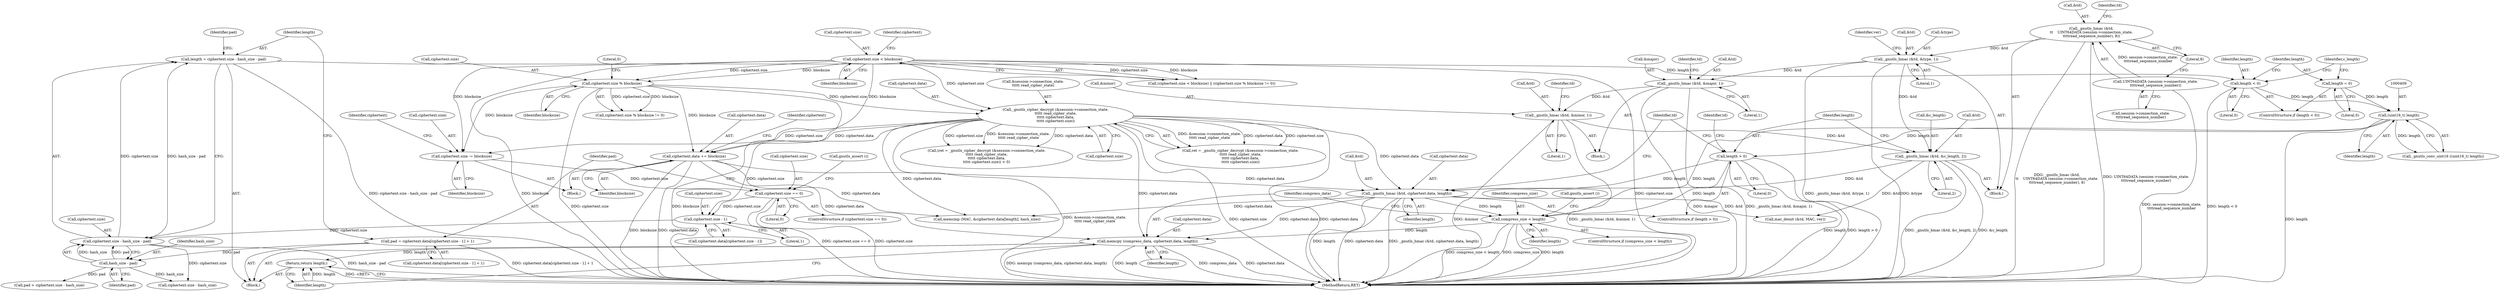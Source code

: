 digraph "0_savannah_bc8102405fda11ea00ca3b42acc4f4bce9d6e97b_0@API" {
"1000505" [label="(Call,memcpy (compress_data, ciphertext.data, length))"];
"1000293" [label="(Call,ciphertext.data += blocksize)"];
"1000247" [label="(Call,ciphertext.size % blocksize)"];
"1000241" [label="(Call,ciphertext.size < blocksize)"];
"1000261" [label="(Call,_gnutls_cipher_decrypt (&session->connection_state.\n\t\t\t\t\t read_cipher_state,\n\t\t\t\t\t ciphertext.data,\n\t\t\t\t\t ciphertext.size))"];
"1000463" [label="(Call,_gnutls_hmac (&td, ciphertext.data, length))"];
"1000453" [label="(Call,_gnutls_hmac (&td, &c_length, 2))"];
"1000430" [label="(Call,_gnutls_hmac (&td, &type, 1))"];
"1000420" [label="(Call,_gnutls_hmac (&td,\n\t\t    UINT64DATA (session->connection_state.\n\t\t\t\tread_sequence_number), 8))"];
"1000423" [label="(Call,UINT64DATA (session->connection_state.\n\t\t\t\tread_sequence_number))"];
"1000447" [label="(Call,_gnutls_hmac (&td, &minor, 1))"];
"1000441" [label="(Call,_gnutls_hmac (&td, &major, 1))"];
"1000460" [label="(Call,length > 0)"];
"1000408" [label="(Call,(uint16_t) length)"];
"1000402" [label="(Call,length = 0)"];
"1000399" [label="(Call,length < 0)"];
"1000321" [label="(Call,length = ciphertext.size - hash_size - pad)"];
"1000323" [label="(Call,ciphertext.size - hash_size - pad)"];
"1000315" [label="(Call,ciphertext.size - 1)"];
"1000299" [label="(Call,ciphertext.size == 0)"];
"1000288" [label="(Call,ciphertext.size -= blocksize)"];
"1000327" [label="(Call,hash_size - pad)"];
"1000308" [label="(Call,pad = ciphertext.data[ciphertext.size - 1] + 1)"];
"1000498" [label="(Call,compress_size < length)"];
"1000511" [label="(Return,return length;)"];
"1000328" [label="(Identifier,hash_size)"];
"1000331" [label="(Call,pad > ciphertext.size - hash_size)"];
"1000453" [label="(Call,_gnutls_hmac (&td, &c_length, 2))"];
"1000402" [label="(Call,length = 0)"];
"1000329" [label="(Identifier,pad)"];
"1000294" [label="(Call,ciphertext.data)"];
"1000310" [label="(Call,ciphertext.data[ciphertext.size - 1] + 1)"];
"1000245" [label="(Identifier,blocksize)"];
"1000447" [label="(Call,_gnutls_hmac (&td, &minor, 1))"];
"1000407" [label="(Call,_gnutls_conv_uint16 ((uint16_t) length))"];
"1000435" [label="(Literal,1)"];
"1000258" [label="(Call,(ret = _gnutls_cipher_decrypt (&session->connection_state.\n\t\t\t\t\t read_cipher_state,\n\t\t\t\t\t ciphertext.data,\n\t\t\t\t\t ciphertext.size)) < 0)"];
"1000438" [label="(Identifier,ver)"];
"1000460" [label="(Call,length > 0)"];
"1000440" [label="(Block,)"];
"1000401" [label="(Literal,0)"];
"1000118" [label="(Block,)"];
"1000246" [label="(Call,ciphertext.size % blocksize != 0)"];
"1000271" [label="(Call,ciphertext.size)"];
"1000458" [label="(Literal,2)"];
"1000513" [label="(MethodReturn,RET)"];
"1000510" [label="(Identifier,length)"];
"1000300" [label="(Call,ciphertext.size)"];
"1000456" [label="(Call,&c_length)"];
"1000449" [label="(Identifier,td)"];
"1000261" [label="(Call,_gnutls_cipher_decrypt (&session->connection_state.\n\t\t\t\t\t read_cipher_state,\n\t\t\t\t\t ciphertext.data,\n\t\t\t\t\t ciphertext.size))"];
"1000248" [label="(Call,ciphertext.size)"];
"1000421" [label="(Call,&td)"];
"1000455" [label="(Identifier,td)"];
"1000287" [label="(Block,)"];
"1000408" [label="(Call,(uint16_t) length)"];
"1000309" [label="(Identifier,pad)"];
"1000465" [label="(Identifier,td)"];
"1000459" [label="(ControlStructure,if (length > 0))"];
"1000242" [label="(Call,ciphertext.size)"];
"1000410" [label="(Identifier,length)"];
"1000450" [label="(Call,&minor)"];
"1000424" [label="(Call,session->connection_state.\n\t\t\t\tread_sequence_number)"];
"1000298" [label="(ControlStructure,if (ciphertext.size == 0))"];
"1000315" [label="(Call,ciphertext.size - 1)"];
"1000429" [label="(Literal,8)"];
"1000241" [label="(Call,ciphertext.size < blocksize)"];
"1000499" [label="(Identifier,compress_size)"];
"1000463" [label="(Call,_gnutls_hmac (&td, ciphertext.data, length))"];
"1000483" [label="(Call,memcmp (MAC, &ciphertext.data[length], hash_size))"];
"1000461" [label="(Identifier,length)"];
"1000251" [label="(Identifier,blocksize)"];
"1000442" [label="(Call,&td)"];
"1000247" [label="(Call,ciphertext.size % blocksize)"];
"1000431" [label="(Call,&td)"];
"1000321" [label="(Call,length = ciphertext.size - hash_size - pad)"];
"1000323" [label="(Call,ciphertext.size - hash_size - pad)"];
"1000324" [label="(Call,ciphertext.size)"];
"1000502" [label="(Call,gnutls_assert ())"];
"1000288" [label="(Call,ciphertext.size -= blocksize)"];
"1000462" [label="(Literal,0)"];
"1000403" [label="(Identifier,length)"];
"1000511" [label="(Return,return length;)"];
"1000322" [label="(Identifier,length)"];
"1000498" [label="(Call,compress_size < length)"];
"1000444" [label="(Call,&major)"];
"1000240" [label="(Call,(ciphertext.size < blocksize) || (ciphertext.size % blocksize != 0))"];
"1000419" [label="(Block,)"];
"1000295" [label="(Identifier,ciphertext)"];
"1000268" [label="(Call,ciphertext.data)"];
"1000500" [label="(Identifier,length)"];
"1000316" [label="(Call,ciphertext.size)"];
"1000327" [label="(Call,hash_size - pad)"];
"1000512" [label="(Identifier,length)"];
"1000420" [label="(Call,_gnutls_hmac (&td,\n\t\t    UINT64DATA (session->connection_state.\n\t\t\t\tread_sequence_number), 8))"];
"1000333" [label="(Call,ciphertext.size - hash_size)"];
"1000399" [label="(Call,length < 0)"];
"1000259" [label="(Call,ret = _gnutls_cipher_decrypt (&session->connection_state.\n\t\t\t\t\t read_cipher_state,\n\t\t\t\t\t ciphertext.data,\n\t\t\t\t\t ciphertext.size))"];
"1000472" [label="(Identifier,td)"];
"1000446" [label="(Literal,1)"];
"1000301" [label="(Identifier,ciphertext)"];
"1000293" [label="(Call,ciphertext.data += blocksize)"];
"1000406" [label="(Identifier,c_length)"];
"1000466" [label="(Call,ciphertext.data)"];
"1000319" [label="(Literal,1)"];
"1000433" [label="(Call,&type)"];
"1000332" [label="(Identifier,pad)"];
"1000506" [label="(Identifier,compress_data)"];
"1000400" [label="(Identifier,length)"];
"1000311" [label="(Call,ciphertext.data[ciphertext.size - 1])"];
"1000262" [label="(Call,&session->connection_state.\n\t\t\t\t\t read_cipher_state)"];
"1000464" [label="(Call,&td)"];
"1000469" [label="(Identifier,length)"];
"1000249" [label="(Identifier,ciphertext)"];
"1000505" [label="(Call,memcpy (compress_data, ciphertext.data, length))"];
"1000303" [label="(Literal,0)"];
"1000299" [label="(Call,ciphertext.size == 0)"];
"1000441" [label="(Call,_gnutls_hmac (&td, &major, 1))"];
"1000423" [label="(Call,UINT64DATA (session->connection_state.\n\t\t\t\tread_sequence_number))"];
"1000404" [label="(Literal,0)"];
"1000454" [label="(Call,&td)"];
"1000289" [label="(Call,ciphertext.size)"];
"1000470" [label="(Call,mac_deinit (&td, MAC, ver))"];
"1000497" [label="(ControlStructure,if (compress_size < length))"];
"1000448" [label="(Call,&td)"];
"1000432" [label="(Identifier,td)"];
"1000452" [label="(Literal,1)"];
"1000292" [label="(Identifier,blocksize)"];
"1000507" [label="(Call,ciphertext.data)"];
"1000297" [label="(Identifier,blocksize)"];
"1000398" [label="(ControlStructure,if (length < 0))"];
"1000305" [label="(Call,gnutls_assert ())"];
"1000430" [label="(Call,_gnutls_hmac (&td, &type, 1))"];
"1000308" [label="(Call,pad = ciphertext.data[ciphertext.size - 1] + 1)"];
"1000252" [label="(Literal,0)"];
"1000505" -> "1000118"  [label="AST: "];
"1000505" -> "1000510"  [label="CFG: "];
"1000506" -> "1000505"  [label="AST: "];
"1000507" -> "1000505"  [label="AST: "];
"1000510" -> "1000505"  [label="AST: "];
"1000512" -> "1000505"  [label="CFG: "];
"1000505" -> "1000513"  [label="DDG: compress_data"];
"1000505" -> "1000513"  [label="DDG: ciphertext.data"];
"1000505" -> "1000513"  [label="DDG: memcpy (compress_data, ciphertext.data, length)"];
"1000505" -> "1000513"  [label="DDG: length"];
"1000293" -> "1000505"  [label="DDG: ciphertext.data"];
"1000261" -> "1000505"  [label="DDG: ciphertext.data"];
"1000463" -> "1000505"  [label="DDG: ciphertext.data"];
"1000498" -> "1000505"  [label="DDG: length"];
"1000505" -> "1000511"  [label="DDG: length"];
"1000293" -> "1000287"  [label="AST: "];
"1000293" -> "1000297"  [label="CFG: "];
"1000294" -> "1000293"  [label="AST: "];
"1000297" -> "1000293"  [label="AST: "];
"1000301" -> "1000293"  [label="CFG: "];
"1000293" -> "1000513"  [label="DDG: ciphertext.data"];
"1000293" -> "1000513"  [label="DDG: blocksize"];
"1000247" -> "1000293"  [label="DDG: blocksize"];
"1000241" -> "1000293"  [label="DDG: blocksize"];
"1000261" -> "1000293"  [label="DDG: ciphertext.data"];
"1000293" -> "1000463"  [label="DDG: ciphertext.data"];
"1000293" -> "1000483"  [label="DDG: ciphertext.data"];
"1000247" -> "1000246"  [label="AST: "];
"1000247" -> "1000251"  [label="CFG: "];
"1000248" -> "1000247"  [label="AST: "];
"1000251" -> "1000247"  [label="AST: "];
"1000252" -> "1000247"  [label="CFG: "];
"1000247" -> "1000513"  [label="DDG: ciphertext.size"];
"1000247" -> "1000513"  [label="DDG: blocksize"];
"1000247" -> "1000246"  [label="DDG: ciphertext.size"];
"1000247" -> "1000246"  [label="DDG: blocksize"];
"1000241" -> "1000247"  [label="DDG: ciphertext.size"];
"1000241" -> "1000247"  [label="DDG: blocksize"];
"1000247" -> "1000261"  [label="DDG: ciphertext.size"];
"1000247" -> "1000288"  [label="DDG: blocksize"];
"1000241" -> "1000240"  [label="AST: "];
"1000241" -> "1000245"  [label="CFG: "];
"1000242" -> "1000241"  [label="AST: "];
"1000245" -> "1000241"  [label="AST: "];
"1000249" -> "1000241"  [label="CFG: "];
"1000240" -> "1000241"  [label="CFG: "];
"1000241" -> "1000513"  [label="DDG: ciphertext.size"];
"1000241" -> "1000513"  [label="DDG: blocksize"];
"1000241" -> "1000240"  [label="DDG: ciphertext.size"];
"1000241" -> "1000240"  [label="DDG: blocksize"];
"1000241" -> "1000261"  [label="DDG: ciphertext.size"];
"1000241" -> "1000288"  [label="DDG: blocksize"];
"1000261" -> "1000259"  [label="AST: "];
"1000261" -> "1000271"  [label="CFG: "];
"1000262" -> "1000261"  [label="AST: "];
"1000268" -> "1000261"  [label="AST: "];
"1000271" -> "1000261"  [label="AST: "];
"1000259" -> "1000261"  [label="CFG: "];
"1000261" -> "1000513"  [label="DDG: ciphertext.data"];
"1000261" -> "1000513"  [label="DDG: &session->connection_state.\n\t\t\t\t\t read_cipher_state"];
"1000261" -> "1000513"  [label="DDG: ciphertext.size"];
"1000261" -> "1000258"  [label="DDG: &session->connection_state.\n\t\t\t\t\t read_cipher_state"];
"1000261" -> "1000258"  [label="DDG: ciphertext.data"];
"1000261" -> "1000258"  [label="DDG: ciphertext.size"];
"1000261" -> "1000259"  [label="DDG: &session->connection_state.\n\t\t\t\t\t read_cipher_state"];
"1000261" -> "1000259"  [label="DDG: ciphertext.data"];
"1000261" -> "1000259"  [label="DDG: ciphertext.size"];
"1000261" -> "1000288"  [label="DDG: ciphertext.size"];
"1000261" -> "1000315"  [label="DDG: ciphertext.size"];
"1000261" -> "1000463"  [label="DDG: ciphertext.data"];
"1000261" -> "1000483"  [label="DDG: ciphertext.data"];
"1000463" -> "1000459"  [label="AST: "];
"1000463" -> "1000469"  [label="CFG: "];
"1000464" -> "1000463"  [label="AST: "];
"1000466" -> "1000463"  [label="AST: "];
"1000469" -> "1000463"  [label="AST: "];
"1000472" -> "1000463"  [label="CFG: "];
"1000463" -> "1000513"  [label="DDG: _gnutls_hmac (&td, ciphertext.data, length)"];
"1000463" -> "1000513"  [label="DDG: length"];
"1000463" -> "1000513"  [label="DDG: ciphertext.data"];
"1000453" -> "1000463"  [label="DDG: &td"];
"1000460" -> "1000463"  [label="DDG: length"];
"1000463" -> "1000470"  [label="DDG: &td"];
"1000463" -> "1000483"  [label="DDG: ciphertext.data"];
"1000463" -> "1000498"  [label="DDG: length"];
"1000453" -> "1000419"  [label="AST: "];
"1000453" -> "1000458"  [label="CFG: "];
"1000454" -> "1000453"  [label="AST: "];
"1000456" -> "1000453"  [label="AST: "];
"1000458" -> "1000453"  [label="AST: "];
"1000461" -> "1000453"  [label="CFG: "];
"1000453" -> "1000513"  [label="DDG: _gnutls_hmac (&td, &c_length, 2)"];
"1000453" -> "1000513"  [label="DDG: &c_length"];
"1000430" -> "1000453"  [label="DDG: &td"];
"1000447" -> "1000453"  [label="DDG: &td"];
"1000453" -> "1000470"  [label="DDG: &td"];
"1000430" -> "1000419"  [label="AST: "];
"1000430" -> "1000435"  [label="CFG: "];
"1000431" -> "1000430"  [label="AST: "];
"1000433" -> "1000430"  [label="AST: "];
"1000435" -> "1000430"  [label="AST: "];
"1000438" -> "1000430"  [label="CFG: "];
"1000430" -> "1000513"  [label="DDG: &type"];
"1000430" -> "1000513"  [label="DDG: _gnutls_hmac (&td, &type, 1)"];
"1000420" -> "1000430"  [label="DDG: &td"];
"1000430" -> "1000441"  [label="DDG: &td"];
"1000420" -> "1000419"  [label="AST: "];
"1000420" -> "1000429"  [label="CFG: "];
"1000421" -> "1000420"  [label="AST: "];
"1000423" -> "1000420"  [label="AST: "];
"1000429" -> "1000420"  [label="AST: "];
"1000432" -> "1000420"  [label="CFG: "];
"1000420" -> "1000513"  [label="DDG: _gnutls_hmac (&td,\n\t\t    UINT64DATA (session->connection_state.\n\t\t\t\tread_sequence_number), 8)"];
"1000420" -> "1000513"  [label="DDG: UINT64DATA (session->connection_state.\n\t\t\t\tread_sequence_number)"];
"1000423" -> "1000420"  [label="DDG: session->connection_state.\n\t\t\t\tread_sequence_number"];
"1000423" -> "1000424"  [label="CFG: "];
"1000424" -> "1000423"  [label="AST: "];
"1000429" -> "1000423"  [label="CFG: "];
"1000423" -> "1000513"  [label="DDG: session->connection_state.\n\t\t\t\tread_sequence_number"];
"1000447" -> "1000440"  [label="AST: "];
"1000447" -> "1000452"  [label="CFG: "];
"1000448" -> "1000447"  [label="AST: "];
"1000450" -> "1000447"  [label="AST: "];
"1000452" -> "1000447"  [label="AST: "];
"1000455" -> "1000447"  [label="CFG: "];
"1000447" -> "1000513"  [label="DDG: &minor"];
"1000447" -> "1000513"  [label="DDG: _gnutls_hmac (&td, &minor, 1)"];
"1000441" -> "1000447"  [label="DDG: &td"];
"1000441" -> "1000440"  [label="AST: "];
"1000441" -> "1000446"  [label="CFG: "];
"1000442" -> "1000441"  [label="AST: "];
"1000444" -> "1000441"  [label="AST: "];
"1000446" -> "1000441"  [label="AST: "];
"1000449" -> "1000441"  [label="CFG: "];
"1000441" -> "1000513"  [label="DDG: _gnutls_hmac (&td, &major, 1)"];
"1000441" -> "1000513"  [label="DDG: &major"];
"1000460" -> "1000459"  [label="AST: "];
"1000460" -> "1000462"  [label="CFG: "];
"1000461" -> "1000460"  [label="AST: "];
"1000462" -> "1000460"  [label="AST: "];
"1000465" -> "1000460"  [label="CFG: "];
"1000472" -> "1000460"  [label="CFG: "];
"1000460" -> "1000513"  [label="DDG: length"];
"1000460" -> "1000513"  [label="DDG: length > 0"];
"1000408" -> "1000460"  [label="DDG: length"];
"1000460" -> "1000498"  [label="DDG: length"];
"1000408" -> "1000407"  [label="AST: "];
"1000408" -> "1000410"  [label="CFG: "];
"1000409" -> "1000408"  [label="AST: "];
"1000410" -> "1000408"  [label="AST: "];
"1000407" -> "1000408"  [label="CFG: "];
"1000408" -> "1000513"  [label="DDG: length"];
"1000408" -> "1000407"  [label="DDG: length"];
"1000402" -> "1000408"  [label="DDG: length"];
"1000399" -> "1000408"  [label="DDG: length"];
"1000408" -> "1000498"  [label="DDG: length"];
"1000402" -> "1000398"  [label="AST: "];
"1000402" -> "1000404"  [label="CFG: "];
"1000403" -> "1000402"  [label="AST: "];
"1000404" -> "1000402"  [label="AST: "];
"1000406" -> "1000402"  [label="CFG: "];
"1000399" -> "1000398"  [label="AST: "];
"1000399" -> "1000401"  [label="CFG: "];
"1000400" -> "1000399"  [label="AST: "];
"1000401" -> "1000399"  [label="AST: "];
"1000403" -> "1000399"  [label="CFG: "];
"1000406" -> "1000399"  [label="CFG: "];
"1000399" -> "1000513"  [label="DDG: length < 0"];
"1000321" -> "1000399"  [label="DDG: length"];
"1000321" -> "1000118"  [label="AST: "];
"1000321" -> "1000323"  [label="CFG: "];
"1000322" -> "1000321"  [label="AST: "];
"1000323" -> "1000321"  [label="AST: "];
"1000332" -> "1000321"  [label="CFG: "];
"1000321" -> "1000513"  [label="DDG: ciphertext.size - hash_size - pad"];
"1000323" -> "1000321"  [label="DDG: ciphertext.size"];
"1000323" -> "1000321"  [label="DDG: hash_size - pad"];
"1000323" -> "1000327"  [label="CFG: "];
"1000324" -> "1000323"  [label="AST: "];
"1000327" -> "1000323"  [label="AST: "];
"1000323" -> "1000513"  [label="DDG: hash_size - pad"];
"1000315" -> "1000323"  [label="DDG: ciphertext.size"];
"1000327" -> "1000323"  [label="DDG: hash_size"];
"1000327" -> "1000323"  [label="DDG: pad"];
"1000323" -> "1000333"  [label="DDG: ciphertext.size"];
"1000315" -> "1000311"  [label="AST: "];
"1000315" -> "1000319"  [label="CFG: "];
"1000316" -> "1000315"  [label="AST: "];
"1000319" -> "1000315"  [label="AST: "];
"1000311" -> "1000315"  [label="CFG: "];
"1000299" -> "1000315"  [label="DDG: ciphertext.size"];
"1000299" -> "1000298"  [label="AST: "];
"1000299" -> "1000303"  [label="CFG: "];
"1000300" -> "1000299"  [label="AST: "];
"1000303" -> "1000299"  [label="AST: "];
"1000305" -> "1000299"  [label="CFG: "];
"1000309" -> "1000299"  [label="CFG: "];
"1000299" -> "1000513"  [label="DDG: ciphertext.size == 0"];
"1000299" -> "1000513"  [label="DDG: ciphertext.size"];
"1000288" -> "1000299"  [label="DDG: ciphertext.size"];
"1000288" -> "1000287"  [label="AST: "];
"1000288" -> "1000292"  [label="CFG: "];
"1000289" -> "1000288"  [label="AST: "];
"1000292" -> "1000288"  [label="AST: "];
"1000295" -> "1000288"  [label="CFG: "];
"1000327" -> "1000329"  [label="CFG: "];
"1000328" -> "1000327"  [label="AST: "];
"1000329" -> "1000327"  [label="AST: "];
"1000308" -> "1000327"  [label="DDG: pad"];
"1000327" -> "1000331"  [label="DDG: pad"];
"1000327" -> "1000333"  [label="DDG: hash_size"];
"1000308" -> "1000118"  [label="AST: "];
"1000308" -> "1000310"  [label="CFG: "];
"1000309" -> "1000308"  [label="AST: "];
"1000310" -> "1000308"  [label="AST: "];
"1000322" -> "1000308"  [label="CFG: "];
"1000308" -> "1000513"  [label="DDG: ciphertext.data[ciphertext.size - 1] + 1"];
"1000498" -> "1000497"  [label="AST: "];
"1000498" -> "1000500"  [label="CFG: "];
"1000499" -> "1000498"  [label="AST: "];
"1000500" -> "1000498"  [label="AST: "];
"1000502" -> "1000498"  [label="CFG: "];
"1000506" -> "1000498"  [label="CFG: "];
"1000498" -> "1000513"  [label="DDG: compress_size < length"];
"1000498" -> "1000513"  [label="DDG: compress_size"];
"1000498" -> "1000513"  [label="DDG: length"];
"1000511" -> "1000118"  [label="AST: "];
"1000511" -> "1000512"  [label="CFG: "];
"1000512" -> "1000511"  [label="AST: "];
"1000513" -> "1000511"  [label="CFG: "];
"1000511" -> "1000513"  [label="DDG: <RET>"];
"1000512" -> "1000511"  [label="DDG: length"];
}
